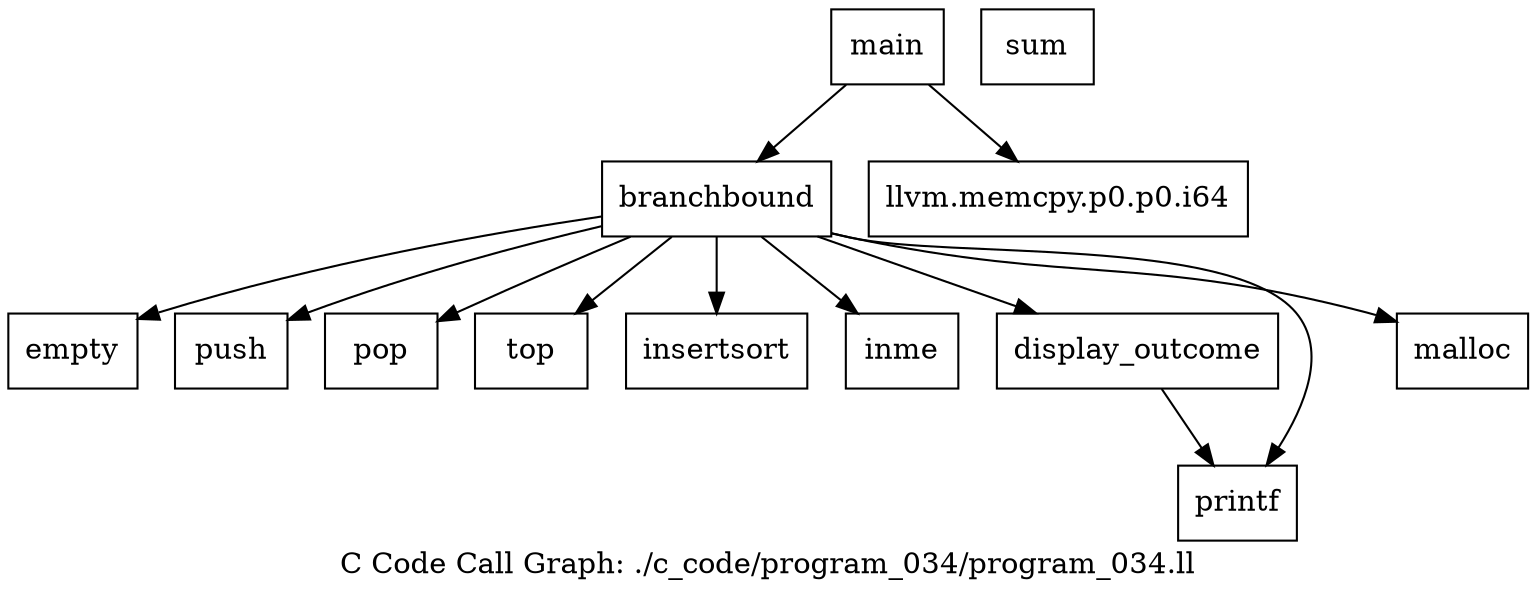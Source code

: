 digraph "C Code Call Graph: ./c_code/program_034/program_034.ll" {
	label="C Code Call Graph: ./c_code/program_034/program_034.ll";

	Node0x55565ed3cac0 [shape=record,label="{empty}"];
	Node0x55565ed3e1e0 [shape=record,label="{push}"];
	Node0x55565ecd42f0 [shape=record,label="{pop}"];
	Node0x55565ed46710 [shape=record,label="{top}"];
	Node0x55565ed4b210 [shape=record,label="{insertsort}"];
	Node0x55565ed4b3e0 [shape=record,label="{sum}"];
	Node0x55565ed4b460 [shape=record,label="{inme}"];
	Node0x55565ed4b4e0 [shape=record,label="{display_outcome}"];
	Node0x55565ed4b4e0 -> Node0x55565ed4b560;
	Node0x55565ed4b560 [shape=record,label="{printf}"];
	Node0x55565ed4bc80 [shape=record,label="{branchbound}"];
	Node0x55565ed4bc80 -> Node0x55565ed4bd00;
	Node0x55565ed4bc80 -> Node0x55565ed3e1e0;
	Node0x55565ed4bc80 -> Node0x55565ed3cac0;
	Node0x55565ed4bc80 -> Node0x55565ed46710;
	Node0x55565ed4bc80 -> Node0x55565ed4b4e0;
	Node0x55565ed4bc80 -> Node0x55565ecd42f0;
	Node0x55565ed4bc80 -> Node0x55565ed4b560;
	Node0x55565ed4bc80 -> Node0x55565ed4b460;
	Node0x55565ed4bc80 -> Node0x55565ed4b210;
	Node0x55565ed4bd00 [shape=record,label="{malloc}"];
	Node0x55565ed4c0f0 [shape=record,label="{main}"];
	Node0x55565ed4c0f0 -> Node0x55565ed4c170;
	Node0x55565ed4c0f0 -> Node0x55565ed4bc80;
	Node0x55565ed4c170 [shape=record,label="{llvm.memcpy.p0.p0.i64}"];
}
